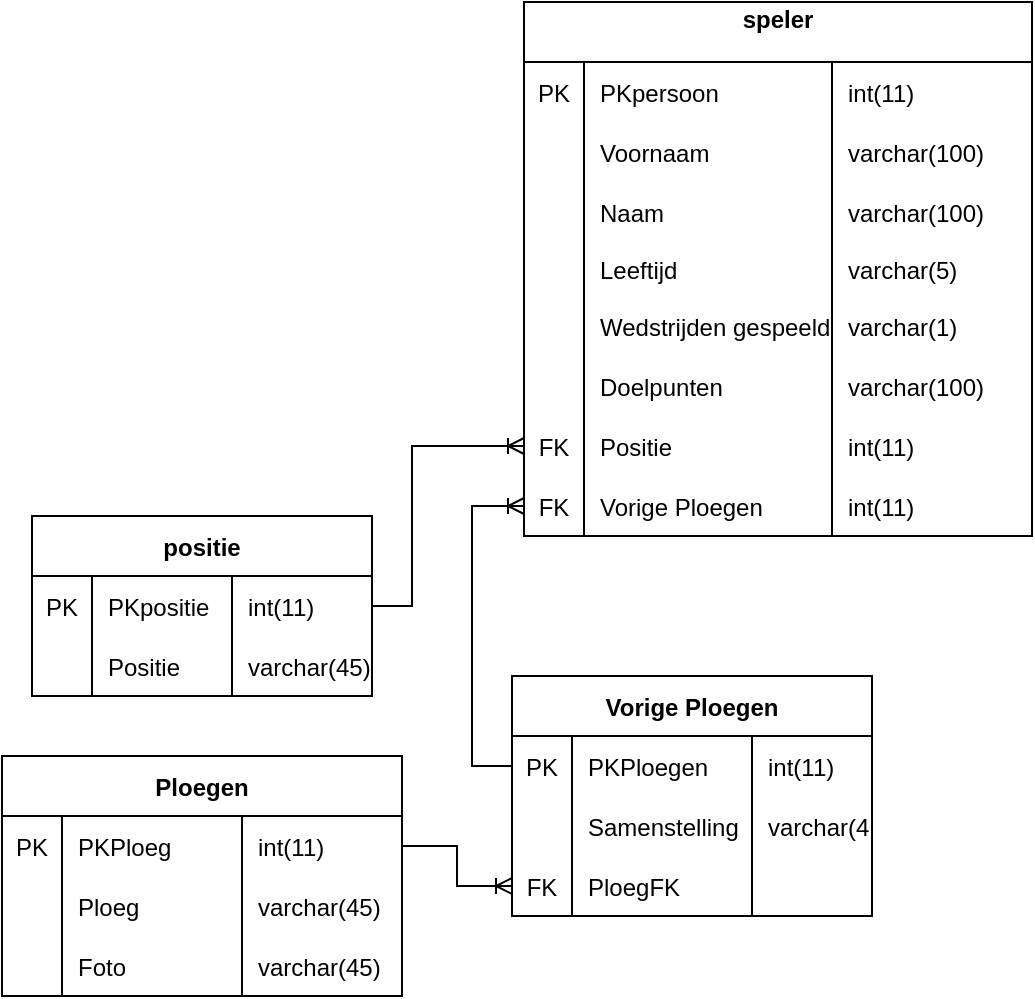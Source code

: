 <mxfile version="23.1.7" type="github">
  <diagram id="vRRrY-04NlEr7FTTPBcR" name="Page-1">
    <mxGraphModel dx="1963" dy="420" grid="1" gridSize="10" guides="1" tooltips="1" connect="1" arrows="1" fold="1" page="1" pageScale="1" pageWidth="1169" pageHeight="827" math="0" shadow="0">
      <root>
        <mxCell id="0" />
        <mxCell id="1" parent="0" />
        <mxCell id="98" value="Ploegen" style="shape=table;startSize=30;container=1;collapsible=1;childLayout=tableLayout;fixedRows=1;rowLines=0;fontStyle=1;align=center;resizeLast=1;rounded=0;" parent="1" vertex="1">
          <mxGeometry x="-1075" y="400" width="200" height="120" as="geometry" />
        </mxCell>
        <mxCell id="99" value="" style="shape=tableRow;horizontal=0;startSize=0;swimlaneHead=0;swimlaneBody=0;fillColor=none;collapsible=0;dropTarget=0;points=[[0,0.5],[1,0.5]];portConstraint=eastwest;top=0;left=0;right=0;bottom=0;rounded=0;" parent="98" vertex="1">
          <mxGeometry y="30" width="200" height="30" as="geometry" />
        </mxCell>
        <mxCell id="100" value="PK" style="shape=partialRectangle;overflow=hidden;connectable=0;fillColor=none;top=0;left=0;bottom=0;right=0;rounded=0;" parent="99" vertex="1">
          <mxGeometry width="30" height="30" as="geometry">
            <mxRectangle width="30" height="30" as="alternateBounds" />
          </mxGeometry>
        </mxCell>
        <mxCell id="101" value="PKPloeg" style="shape=partialRectangle;overflow=hidden;connectable=0;fillColor=none;align=left;top=0;left=0;bottom=0;right=0;spacingLeft=6;rounded=0;" parent="99" vertex="1">
          <mxGeometry x="30" width="90.0" height="30" as="geometry">
            <mxRectangle width="90.0" height="30" as="alternateBounds" />
          </mxGeometry>
        </mxCell>
        <mxCell id="289" value="int(11)" style="shape=partialRectangle;overflow=hidden;connectable=0;fillColor=none;align=left;top=0;left=0;bottom=0;right=0;spacingLeft=6;rounded=0;" parent="99" vertex="1">
          <mxGeometry x="120.0" width="80.0" height="30" as="geometry">
            <mxRectangle width="80.0" height="30" as="alternateBounds" />
          </mxGeometry>
        </mxCell>
        <mxCell id="102" value="" style="shape=tableRow;horizontal=0;startSize=0;swimlaneHead=0;swimlaneBody=0;fillColor=none;collapsible=0;dropTarget=0;points=[[0,0.5],[1,0.5]];portConstraint=eastwest;top=0;left=0;right=0;bottom=0;rounded=0;" parent="98" vertex="1">
          <mxGeometry y="60" width="200" height="30" as="geometry" />
        </mxCell>
        <mxCell id="103" value="" style="shape=partialRectangle;overflow=hidden;connectable=0;fillColor=none;top=0;left=0;bottom=0;right=0;rounded=0;" parent="102" vertex="1">
          <mxGeometry width="30" height="30" as="geometry">
            <mxRectangle width="30" height="30" as="alternateBounds" />
          </mxGeometry>
        </mxCell>
        <mxCell id="104" value="Ploeg" style="shape=partialRectangle;overflow=hidden;connectable=0;fillColor=none;align=left;top=0;left=0;bottom=0;right=0;spacingLeft=6;rounded=0;" parent="102" vertex="1">
          <mxGeometry x="30" width="90.0" height="30" as="geometry">
            <mxRectangle width="90.0" height="30" as="alternateBounds" />
          </mxGeometry>
        </mxCell>
        <mxCell id="290" value="varchar(45)" style="shape=partialRectangle;overflow=hidden;connectable=0;fillColor=none;align=left;top=0;left=0;bottom=0;right=0;spacingLeft=6;rounded=0;" parent="102" vertex="1">
          <mxGeometry x="120.0" width="80.0" height="30" as="geometry">
            <mxRectangle width="80.0" height="30" as="alternateBounds" />
          </mxGeometry>
        </mxCell>
        <mxCell id="105" value="" style="shape=tableRow;horizontal=0;startSize=0;swimlaneHead=0;swimlaneBody=0;fillColor=none;collapsible=0;dropTarget=0;points=[[0,0.5],[1,0.5]];portConstraint=eastwest;top=0;left=0;right=0;bottom=0;rounded=0;" parent="98" vertex="1">
          <mxGeometry y="90" width="200" height="30" as="geometry" />
        </mxCell>
        <mxCell id="106" value="" style="shape=partialRectangle;overflow=hidden;connectable=0;fillColor=none;top=0;left=0;bottom=0;right=0;rounded=0;" parent="105" vertex="1">
          <mxGeometry width="30" height="30" as="geometry">
            <mxRectangle width="30" height="30" as="alternateBounds" />
          </mxGeometry>
        </mxCell>
        <mxCell id="107" value="Foto" style="shape=partialRectangle;overflow=hidden;connectable=0;fillColor=none;align=left;top=0;left=0;bottom=0;right=0;spacingLeft=6;rounded=0;" parent="105" vertex="1">
          <mxGeometry x="30" width="90.0" height="30" as="geometry">
            <mxRectangle width="90.0" height="30" as="alternateBounds" />
          </mxGeometry>
        </mxCell>
        <mxCell id="291" value="varchar(45)" style="shape=partialRectangle;overflow=hidden;connectable=0;fillColor=none;align=left;top=0;left=0;bottom=0;right=0;spacingLeft=6;rounded=0;" parent="105" vertex="1">
          <mxGeometry x="120.0" width="80.0" height="30" as="geometry">
            <mxRectangle width="80.0" height="30" as="alternateBounds" />
          </mxGeometry>
        </mxCell>
        <mxCell id="130" value="speler&#xa;" style="shape=table;startSize=30;container=1;collapsible=1;childLayout=tableLayout;fixedRows=1;rowLines=0;fontStyle=1;align=center;resizeLast=1;rounded=0;" parent="1" vertex="1">
          <mxGeometry x="-814" y="23" width="254" height="267" as="geometry" />
        </mxCell>
        <mxCell id="131" value="" style="shape=tableRow;horizontal=0;startSize=0;swimlaneHead=0;swimlaneBody=0;fillColor=none;collapsible=0;dropTarget=0;points=[[0,0.5],[1,0.5]];portConstraint=eastwest;top=0;left=0;right=0;bottom=0;rounded=0;" parent="130" vertex="1">
          <mxGeometry y="30" width="254" height="30" as="geometry" />
        </mxCell>
        <mxCell id="132" value="PK" style="shape=partialRectangle;overflow=hidden;connectable=0;fillColor=none;top=0;left=0;bottom=0;right=0;rounded=0;" parent="131" vertex="1">
          <mxGeometry width="30" height="30" as="geometry">
            <mxRectangle width="30" height="30" as="alternateBounds" />
          </mxGeometry>
        </mxCell>
        <mxCell id="133" value="PKpersoon" style="shape=partialRectangle;overflow=hidden;connectable=0;fillColor=none;align=left;top=0;left=0;bottom=0;right=0;spacingLeft=6;rounded=0;" parent="131" vertex="1">
          <mxGeometry x="30" width="124" height="30" as="geometry">
            <mxRectangle width="124" height="30" as="alternateBounds" />
          </mxGeometry>
        </mxCell>
        <mxCell id="279" value="int(11)" style="shape=partialRectangle;overflow=hidden;connectable=0;fillColor=none;align=left;top=0;left=0;bottom=0;right=0;spacingLeft=6;rounded=0;" parent="131" vertex="1">
          <mxGeometry x="154" width="100" height="30" as="geometry">
            <mxRectangle width="100" height="30" as="alternateBounds" />
          </mxGeometry>
        </mxCell>
        <mxCell id="134" value="" style="shape=tableRow;horizontal=0;startSize=0;swimlaneHead=0;swimlaneBody=0;fillColor=none;collapsible=0;dropTarget=0;points=[[0,0.5],[1,0.5]];portConstraint=eastwest;top=0;left=0;right=0;bottom=0;rounded=0;" parent="130" vertex="1">
          <mxGeometry y="60" width="254" height="30" as="geometry" />
        </mxCell>
        <mxCell id="135" value="" style="shape=partialRectangle;overflow=hidden;connectable=0;fillColor=none;top=0;left=0;bottom=0;right=0;rounded=0;" parent="134" vertex="1">
          <mxGeometry width="30" height="30" as="geometry">
            <mxRectangle width="30" height="30" as="alternateBounds" />
          </mxGeometry>
        </mxCell>
        <mxCell id="136" value="Voornaam" style="shape=partialRectangle;overflow=hidden;connectable=0;fillColor=none;align=left;top=0;left=0;bottom=0;right=0;spacingLeft=6;rounded=0;" parent="134" vertex="1">
          <mxGeometry x="30" width="124" height="30" as="geometry">
            <mxRectangle width="124" height="30" as="alternateBounds" />
          </mxGeometry>
        </mxCell>
        <mxCell id="280" value="varchar(100)" style="shape=partialRectangle;overflow=hidden;connectable=0;fillColor=none;align=left;top=0;left=0;bottom=0;right=0;spacingLeft=6;rounded=0;" parent="134" vertex="1">
          <mxGeometry x="154" width="100" height="30" as="geometry">
            <mxRectangle width="100" height="30" as="alternateBounds" />
          </mxGeometry>
        </mxCell>
        <mxCell id="137" value="" style="shape=tableRow;horizontal=0;startSize=0;swimlaneHead=0;swimlaneBody=0;fillColor=none;collapsible=0;dropTarget=0;points=[[0,0.5],[1,0.5]];portConstraint=eastwest;top=0;left=0;right=0;bottom=0;rounded=0;" parent="130" vertex="1">
          <mxGeometry y="90" width="254" height="30" as="geometry" />
        </mxCell>
        <mxCell id="138" value="" style="shape=partialRectangle;overflow=hidden;connectable=0;fillColor=none;top=0;left=0;bottom=0;right=0;rounded=0;" parent="137" vertex="1">
          <mxGeometry width="30" height="30" as="geometry">
            <mxRectangle width="30" height="30" as="alternateBounds" />
          </mxGeometry>
        </mxCell>
        <mxCell id="139" value="Naam" style="shape=partialRectangle;overflow=hidden;connectable=0;fillColor=none;align=left;top=0;left=0;bottom=0;right=0;spacingLeft=6;rounded=0;" parent="137" vertex="1">
          <mxGeometry x="30" width="124" height="30" as="geometry">
            <mxRectangle width="124" height="30" as="alternateBounds" />
          </mxGeometry>
        </mxCell>
        <mxCell id="281" value="varchar(100)" style="shape=partialRectangle;overflow=hidden;connectable=0;fillColor=none;align=left;top=0;left=0;bottom=0;right=0;spacingLeft=6;rounded=0;" parent="137" vertex="1">
          <mxGeometry x="154" width="100" height="30" as="geometry">
            <mxRectangle width="100" height="30" as="alternateBounds" />
          </mxGeometry>
        </mxCell>
        <mxCell id="140" value="" style="shape=tableRow;horizontal=0;startSize=0;swimlaneHead=0;swimlaneBody=0;fillColor=none;collapsible=0;dropTarget=0;points=[[0,0.5],[1,0.5]];portConstraint=eastwest;top=0;left=0;right=0;bottom=0;rounded=0;" parent="130" vertex="1">
          <mxGeometry y="120" width="254" height="27" as="geometry" />
        </mxCell>
        <mxCell id="141" value="" style="shape=partialRectangle;overflow=hidden;connectable=0;fillColor=none;top=0;left=0;bottom=0;right=0;rounded=0;" parent="140" vertex="1">
          <mxGeometry width="30" height="27" as="geometry">
            <mxRectangle width="30" height="27" as="alternateBounds" />
          </mxGeometry>
        </mxCell>
        <mxCell id="142" value="Leeftijd" style="shape=partialRectangle;overflow=hidden;connectable=0;fillColor=none;align=left;top=0;left=0;bottom=0;right=0;spacingLeft=6;rounded=0;" parent="140" vertex="1">
          <mxGeometry x="30" width="124" height="27" as="geometry">
            <mxRectangle width="124" height="27" as="alternateBounds" />
          </mxGeometry>
        </mxCell>
        <mxCell id="282" value="varchar(5)" style="shape=partialRectangle;overflow=hidden;connectable=0;fillColor=none;align=left;top=0;left=0;bottom=0;right=0;spacingLeft=6;rounded=0;" parent="140" vertex="1">
          <mxGeometry x="154" width="100" height="27" as="geometry">
            <mxRectangle width="100" height="27" as="alternateBounds" />
          </mxGeometry>
        </mxCell>
        <mxCell id="143" value="" style="shape=tableRow;horizontal=0;startSize=0;swimlaneHead=0;swimlaneBody=0;fillColor=none;collapsible=0;dropTarget=0;points=[[0,0.5],[1,0.5]];portConstraint=eastwest;top=0;left=0;right=0;bottom=0;rounded=0;" parent="130" vertex="1">
          <mxGeometry y="147" width="254" height="30" as="geometry" />
        </mxCell>
        <mxCell id="144" value="" style="shape=partialRectangle;overflow=hidden;connectable=0;fillColor=none;top=0;left=0;bottom=0;right=0;rounded=0;" parent="143" vertex="1">
          <mxGeometry width="30" height="30" as="geometry">
            <mxRectangle width="30" height="30" as="alternateBounds" />
          </mxGeometry>
        </mxCell>
        <mxCell id="145" value="Wedstrijden gespeeld" style="shape=partialRectangle;overflow=hidden;connectable=0;fillColor=none;align=left;top=0;left=0;bottom=0;right=0;spacingLeft=6;rounded=0;" parent="143" vertex="1">
          <mxGeometry x="30" width="124" height="30" as="geometry">
            <mxRectangle width="124" height="30" as="alternateBounds" />
          </mxGeometry>
        </mxCell>
        <mxCell id="283" value="varchar(1)" style="shape=partialRectangle;overflow=hidden;connectable=0;fillColor=none;align=left;top=0;left=0;bottom=0;right=0;spacingLeft=6;rounded=0;" parent="143" vertex="1">
          <mxGeometry x="154" width="100" height="30" as="geometry">
            <mxRectangle width="100" height="30" as="alternateBounds" />
          </mxGeometry>
        </mxCell>
        <mxCell id="146" value="" style="shape=tableRow;horizontal=0;startSize=0;swimlaneHead=0;swimlaneBody=0;fillColor=none;collapsible=0;dropTarget=0;points=[[0,0.5],[1,0.5]];portConstraint=eastwest;top=0;left=0;right=0;bottom=0;rounded=0;" parent="130" vertex="1">
          <mxGeometry y="177" width="254" height="30" as="geometry" />
        </mxCell>
        <mxCell id="147" value="" style="shape=partialRectangle;overflow=hidden;connectable=0;fillColor=none;top=0;left=0;bottom=0;right=0;rounded=0;" parent="146" vertex="1">
          <mxGeometry width="30" height="30" as="geometry">
            <mxRectangle width="30" height="30" as="alternateBounds" />
          </mxGeometry>
        </mxCell>
        <mxCell id="148" value="Doelpunten" style="shape=partialRectangle;overflow=hidden;connectable=0;fillColor=none;align=left;top=0;left=0;bottom=0;right=0;spacingLeft=6;rounded=0;" parent="146" vertex="1">
          <mxGeometry x="30" width="124" height="30" as="geometry">
            <mxRectangle width="124" height="30" as="alternateBounds" />
          </mxGeometry>
        </mxCell>
        <mxCell id="284" value="varchar(100)" style="shape=partialRectangle;overflow=hidden;connectable=0;fillColor=none;align=left;top=0;left=0;bottom=0;right=0;spacingLeft=6;rounded=0;" parent="146" vertex="1">
          <mxGeometry x="154" width="100" height="30" as="geometry">
            <mxRectangle width="100" height="30" as="alternateBounds" />
          </mxGeometry>
        </mxCell>
        <mxCell id="149" value="" style="shape=tableRow;horizontal=0;startSize=0;swimlaneHead=0;swimlaneBody=0;fillColor=none;collapsible=0;dropTarget=0;points=[[0,0.5],[1,0.5]];portConstraint=eastwest;top=0;left=0;right=0;bottom=0;rounded=0;" parent="130" vertex="1">
          <mxGeometry y="207" width="254" height="30" as="geometry" />
        </mxCell>
        <mxCell id="150" value="FK" style="shape=partialRectangle;overflow=hidden;connectable=0;fillColor=none;top=0;left=0;bottom=0;right=0;rounded=0;" parent="149" vertex="1">
          <mxGeometry width="30" height="30" as="geometry">
            <mxRectangle width="30" height="30" as="alternateBounds" />
          </mxGeometry>
        </mxCell>
        <mxCell id="151" value="Positie" style="shape=partialRectangle;overflow=hidden;connectable=0;fillColor=none;align=left;top=0;left=0;bottom=0;right=0;spacingLeft=6;rounded=0;" parent="149" vertex="1">
          <mxGeometry x="30" width="124" height="30" as="geometry">
            <mxRectangle width="124" height="30" as="alternateBounds" />
          </mxGeometry>
        </mxCell>
        <mxCell id="285" value="int(11)" style="shape=partialRectangle;overflow=hidden;connectable=0;fillColor=none;align=left;top=0;left=0;bottom=0;right=0;spacingLeft=6;rounded=0;" parent="149" vertex="1">
          <mxGeometry x="154" width="100" height="30" as="geometry">
            <mxRectangle width="100" height="30" as="alternateBounds" />
          </mxGeometry>
        </mxCell>
        <mxCell id="152" value="" style="shape=tableRow;horizontal=0;startSize=0;swimlaneHead=0;swimlaneBody=0;fillColor=none;collapsible=0;dropTarget=0;points=[[0,0.5],[1,0.5]];portConstraint=eastwest;top=0;left=0;right=0;bottom=0;rounded=0;" parent="130" vertex="1">
          <mxGeometry y="237" width="254" height="30" as="geometry" />
        </mxCell>
        <mxCell id="153" value="FK" style="shape=partialRectangle;overflow=hidden;connectable=0;fillColor=none;top=0;left=0;bottom=0;right=0;rounded=0;" parent="152" vertex="1">
          <mxGeometry width="30" height="30" as="geometry">
            <mxRectangle width="30" height="30" as="alternateBounds" />
          </mxGeometry>
        </mxCell>
        <mxCell id="154" value="Vorige Ploegen" style="shape=partialRectangle;overflow=hidden;connectable=0;fillColor=none;align=left;top=0;left=0;bottom=0;right=0;spacingLeft=6;rounded=0;" parent="152" vertex="1">
          <mxGeometry x="30" width="124" height="30" as="geometry">
            <mxRectangle width="124" height="30" as="alternateBounds" />
          </mxGeometry>
        </mxCell>
        <mxCell id="286" value="int(11)" style="shape=partialRectangle;overflow=hidden;connectable=0;fillColor=none;align=left;top=0;left=0;bottom=0;right=0;spacingLeft=6;rounded=0;" parent="152" vertex="1">
          <mxGeometry x="154" width="100" height="30" as="geometry">
            <mxRectangle width="100" height="30" as="alternateBounds" />
          </mxGeometry>
        </mxCell>
        <mxCell id="177" value="positie" style="shape=table;startSize=30;container=1;collapsible=1;childLayout=tableLayout;fixedRows=1;rowLines=0;fontStyle=1;align=center;resizeLast=1;rounded=0;" parent="1" vertex="1">
          <mxGeometry x="-1060" y="280" width="170" height="90" as="geometry" />
        </mxCell>
        <mxCell id="178" value="" style="shape=tableRow;horizontal=0;startSize=0;swimlaneHead=0;swimlaneBody=0;fillColor=none;collapsible=0;dropTarget=0;points=[[0,0.5],[1,0.5]];portConstraint=eastwest;top=0;left=0;right=0;bottom=0;rounded=0;" parent="177" vertex="1">
          <mxGeometry y="30" width="170" height="30" as="geometry" />
        </mxCell>
        <mxCell id="179" value="PK" style="shape=partialRectangle;overflow=hidden;connectable=0;fillColor=none;top=0;left=0;bottom=0;right=0;rounded=0;" parent="178" vertex="1">
          <mxGeometry width="30" height="30" as="geometry">
            <mxRectangle width="30" height="30" as="alternateBounds" />
          </mxGeometry>
        </mxCell>
        <mxCell id="180" value="PKpositie" style="shape=partialRectangle;overflow=hidden;connectable=0;fillColor=none;align=left;top=0;left=0;bottom=0;right=0;spacingLeft=6;rounded=0;" parent="178" vertex="1">
          <mxGeometry x="30" width="70" height="30" as="geometry">
            <mxRectangle width="70" height="30" as="alternateBounds" />
          </mxGeometry>
        </mxCell>
        <mxCell id="307" value="int(11)" style="shape=partialRectangle;overflow=hidden;connectable=0;fillColor=none;align=left;top=0;left=0;bottom=0;right=0;spacingLeft=6;rounded=0;" parent="178" vertex="1">
          <mxGeometry x="100" width="70" height="30" as="geometry">
            <mxRectangle width="70" height="30" as="alternateBounds" />
          </mxGeometry>
        </mxCell>
        <mxCell id="181" value="" style="shape=tableRow;horizontal=0;startSize=0;swimlaneHead=0;swimlaneBody=0;fillColor=none;collapsible=0;dropTarget=0;points=[[0,0.5],[1,0.5]];portConstraint=eastwest;top=0;left=0;right=0;bottom=0;rounded=0;" parent="177" vertex="1">
          <mxGeometry y="60" width="170" height="30" as="geometry" />
        </mxCell>
        <mxCell id="182" value="" style="shape=partialRectangle;overflow=hidden;connectable=0;fillColor=none;top=0;left=0;bottom=0;right=0;rounded=0;" parent="181" vertex="1">
          <mxGeometry width="30" height="30" as="geometry">
            <mxRectangle width="30" height="30" as="alternateBounds" />
          </mxGeometry>
        </mxCell>
        <mxCell id="183" value="Positie" style="shape=partialRectangle;overflow=hidden;connectable=0;fillColor=none;align=left;top=0;left=0;bottom=0;right=0;spacingLeft=6;rounded=0;" parent="181" vertex="1">
          <mxGeometry x="30" width="70" height="30" as="geometry">
            <mxRectangle width="70" height="30" as="alternateBounds" />
          </mxGeometry>
        </mxCell>
        <mxCell id="308" value="varchar(45)" style="shape=partialRectangle;overflow=hidden;connectable=0;fillColor=none;align=left;top=0;left=0;bottom=0;right=0;spacingLeft=6;rounded=0;" parent="181" vertex="1">
          <mxGeometry x="100" width="70" height="30" as="geometry">
            <mxRectangle width="70" height="30" as="alternateBounds" />
          </mxGeometry>
        </mxCell>
        <mxCell id="C1RXiKc1xFRsfAX1IWSR-372" style="edgeStyle=orthogonalEdgeStyle;rounded=0;orthogonalLoop=1;jettySize=auto;html=1;exitX=1;exitY=0.5;exitDx=0;exitDy=0;entryX=0;entryY=0.5;entryDx=0;entryDy=0;endArrow=ERoneToMany;endFill=0;" edge="1" parent="1" source="178" target="149">
          <mxGeometry relative="1" as="geometry">
            <Array as="points">
              <mxPoint x="-870" y="325" />
              <mxPoint x="-870" y="245" />
            </Array>
          </mxGeometry>
        </mxCell>
        <mxCell id="C1RXiKc1xFRsfAX1IWSR-373" value="Vorige Ploegen" style="shape=table;startSize=30;container=1;collapsible=1;childLayout=tableLayout;fixedRows=1;rowLines=0;fontStyle=1;align=center;resizeLast=1;rounded=0;" vertex="1" parent="1">
          <mxGeometry x="-820" y="360" width="180" height="120" as="geometry" />
        </mxCell>
        <mxCell id="C1RXiKc1xFRsfAX1IWSR-374" value="" style="shape=tableRow;horizontal=0;startSize=0;swimlaneHead=0;swimlaneBody=0;fillColor=none;collapsible=0;dropTarget=0;points=[[0,0.5],[1,0.5]];portConstraint=eastwest;top=0;left=0;right=0;bottom=0;rounded=0;" vertex="1" parent="C1RXiKc1xFRsfAX1IWSR-373">
          <mxGeometry y="30" width="180" height="30" as="geometry" />
        </mxCell>
        <mxCell id="C1RXiKc1xFRsfAX1IWSR-375" value="PK" style="shape=partialRectangle;overflow=hidden;connectable=0;fillColor=none;top=0;left=0;bottom=0;right=0;rounded=0;" vertex="1" parent="C1RXiKc1xFRsfAX1IWSR-374">
          <mxGeometry width="30" height="30" as="geometry">
            <mxRectangle width="30" height="30" as="alternateBounds" />
          </mxGeometry>
        </mxCell>
        <mxCell id="C1RXiKc1xFRsfAX1IWSR-376" value="PKPloegen" style="shape=partialRectangle;overflow=hidden;connectable=0;fillColor=none;align=left;top=0;left=0;bottom=0;right=0;spacingLeft=6;rounded=0;" vertex="1" parent="C1RXiKc1xFRsfAX1IWSR-374">
          <mxGeometry x="30" width="90" height="30" as="geometry">
            <mxRectangle width="90" height="30" as="alternateBounds" />
          </mxGeometry>
        </mxCell>
        <mxCell id="C1RXiKc1xFRsfAX1IWSR-377" value="int(11)" style="shape=partialRectangle;overflow=hidden;connectable=0;fillColor=none;align=left;top=0;left=0;bottom=0;right=0;spacingLeft=6;rounded=0;" vertex="1" parent="C1RXiKc1xFRsfAX1IWSR-374">
          <mxGeometry x="120" width="60" height="30" as="geometry">
            <mxRectangle width="60" height="30" as="alternateBounds" />
          </mxGeometry>
        </mxCell>
        <mxCell id="C1RXiKc1xFRsfAX1IWSR-378" value="" style="shape=tableRow;horizontal=0;startSize=0;swimlaneHead=0;swimlaneBody=0;fillColor=none;collapsible=0;dropTarget=0;points=[[0,0.5],[1,0.5]];portConstraint=eastwest;top=0;left=0;right=0;bottom=0;rounded=0;" vertex="1" parent="C1RXiKc1xFRsfAX1IWSR-373">
          <mxGeometry y="60" width="180" height="30" as="geometry" />
        </mxCell>
        <mxCell id="C1RXiKc1xFRsfAX1IWSR-379" value="" style="shape=partialRectangle;overflow=hidden;connectable=0;fillColor=none;top=0;left=0;bottom=0;right=0;rounded=0;" vertex="1" parent="C1RXiKc1xFRsfAX1IWSR-378">
          <mxGeometry width="30" height="30" as="geometry">
            <mxRectangle width="30" height="30" as="alternateBounds" />
          </mxGeometry>
        </mxCell>
        <mxCell id="C1RXiKc1xFRsfAX1IWSR-380" value="Samenstelling" style="shape=partialRectangle;overflow=hidden;connectable=0;fillColor=none;align=left;top=0;left=0;bottom=0;right=0;spacingLeft=6;rounded=0;" vertex="1" parent="C1RXiKc1xFRsfAX1IWSR-378">
          <mxGeometry x="30" width="90" height="30" as="geometry">
            <mxRectangle width="90" height="30" as="alternateBounds" />
          </mxGeometry>
        </mxCell>
        <mxCell id="C1RXiKc1xFRsfAX1IWSR-381" value="varchar(45)" style="shape=partialRectangle;overflow=hidden;connectable=0;fillColor=none;align=left;top=0;left=0;bottom=0;right=0;spacingLeft=6;rounded=0;" vertex="1" parent="C1RXiKc1xFRsfAX1IWSR-378">
          <mxGeometry x="120" width="60" height="30" as="geometry">
            <mxRectangle width="60" height="30" as="alternateBounds" />
          </mxGeometry>
        </mxCell>
        <mxCell id="C1RXiKc1xFRsfAX1IWSR-384" style="shape=tableRow;horizontal=0;startSize=0;swimlaneHead=0;swimlaneBody=0;fillColor=none;collapsible=0;dropTarget=0;points=[[0,0.5],[1,0.5]];portConstraint=eastwest;top=0;left=0;right=0;bottom=0;rounded=0;" vertex="1" parent="C1RXiKc1xFRsfAX1IWSR-373">
          <mxGeometry y="90" width="180" height="30" as="geometry" />
        </mxCell>
        <mxCell id="C1RXiKc1xFRsfAX1IWSR-385" value="FK" style="shape=partialRectangle;overflow=hidden;connectable=0;fillColor=none;top=0;left=0;bottom=0;right=0;rounded=0;" vertex="1" parent="C1RXiKc1xFRsfAX1IWSR-384">
          <mxGeometry width="30" height="30" as="geometry">
            <mxRectangle width="30" height="30" as="alternateBounds" />
          </mxGeometry>
        </mxCell>
        <mxCell id="C1RXiKc1xFRsfAX1IWSR-386" value="PloegFK" style="shape=partialRectangle;overflow=hidden;connectable=0;fillColor=none;align=left;top=0;left=0;bottom=0;right=0;spacingLeft=6;rounded=0;" vertex="1" parent="C1RXiKc1xFRsfAX1IWSR-384">
          <mxGeometry x="30" width="90" height="30" as="geometry">
            <mxRectangle width="90" height="30" as="alternateBounds" />
          </mxGeometry>
        </mxCell>
        <mxCell id="C1RXiKc1xFRsfAX1IWSR-387" style="shape=partialRectangle;overflow=hidden;connectable=0;fillColor=none;align=left;top=0;left=0;bottom=0;right=0;spacingLeft=6;rounded=0;" vertex="1" parent="C1RXiKc1xFRsfAX1IWSR-384">
          <mxGeometry x="120" width="60" height="30" as="geometry">
            <mxRectangle width="60" height="30" as="alternateBounds" />
          </mxGeometry>
        </mxCell>
        <mxCell id="C1RXiKc1xFRsfAX1IWSR-382" style="edgeStyle=orthogonalEdgeStyle;rounded=0;orthogonalLoop=1;jettySize=auto;html=1;exitX=0;exitY=0.5;exitDx=0;exitDy=0;entryX=0;entryY=0.5;entryDx=0;entryDy=0;endArrow=ERoneToMany;endFill=0;" edge="1" parent="1" source="C1RXiKc1xFRsfAX1IWSR-374" target="152">
          <mxGeometry relative="1" as="geometry" />
        </mxCell>
        <mxCell id="C1RXiKc1xFRsfAX1IWSR-388" style="edgeStyle=orthogonalEdgeStyle;rounded=0;orthogonalLoop=1;jettySize=auto;html=1;exitX=1;exitY=0.5;exitDx=0;exitDy=0;entryX=0;entryY=0.5;entryDx=0;entryDy=0;endArrow=ERoneToMany;endFill=0;" edge="1" parent="1" source="99" target="C1RXiKc1xFRsfAX1IWSR-384">
          <mxGeometry relative="1" as="geometry" />
        </mxCell>
      </root>
    </mxGraphModel>
  </diagram>
</mxfile>
